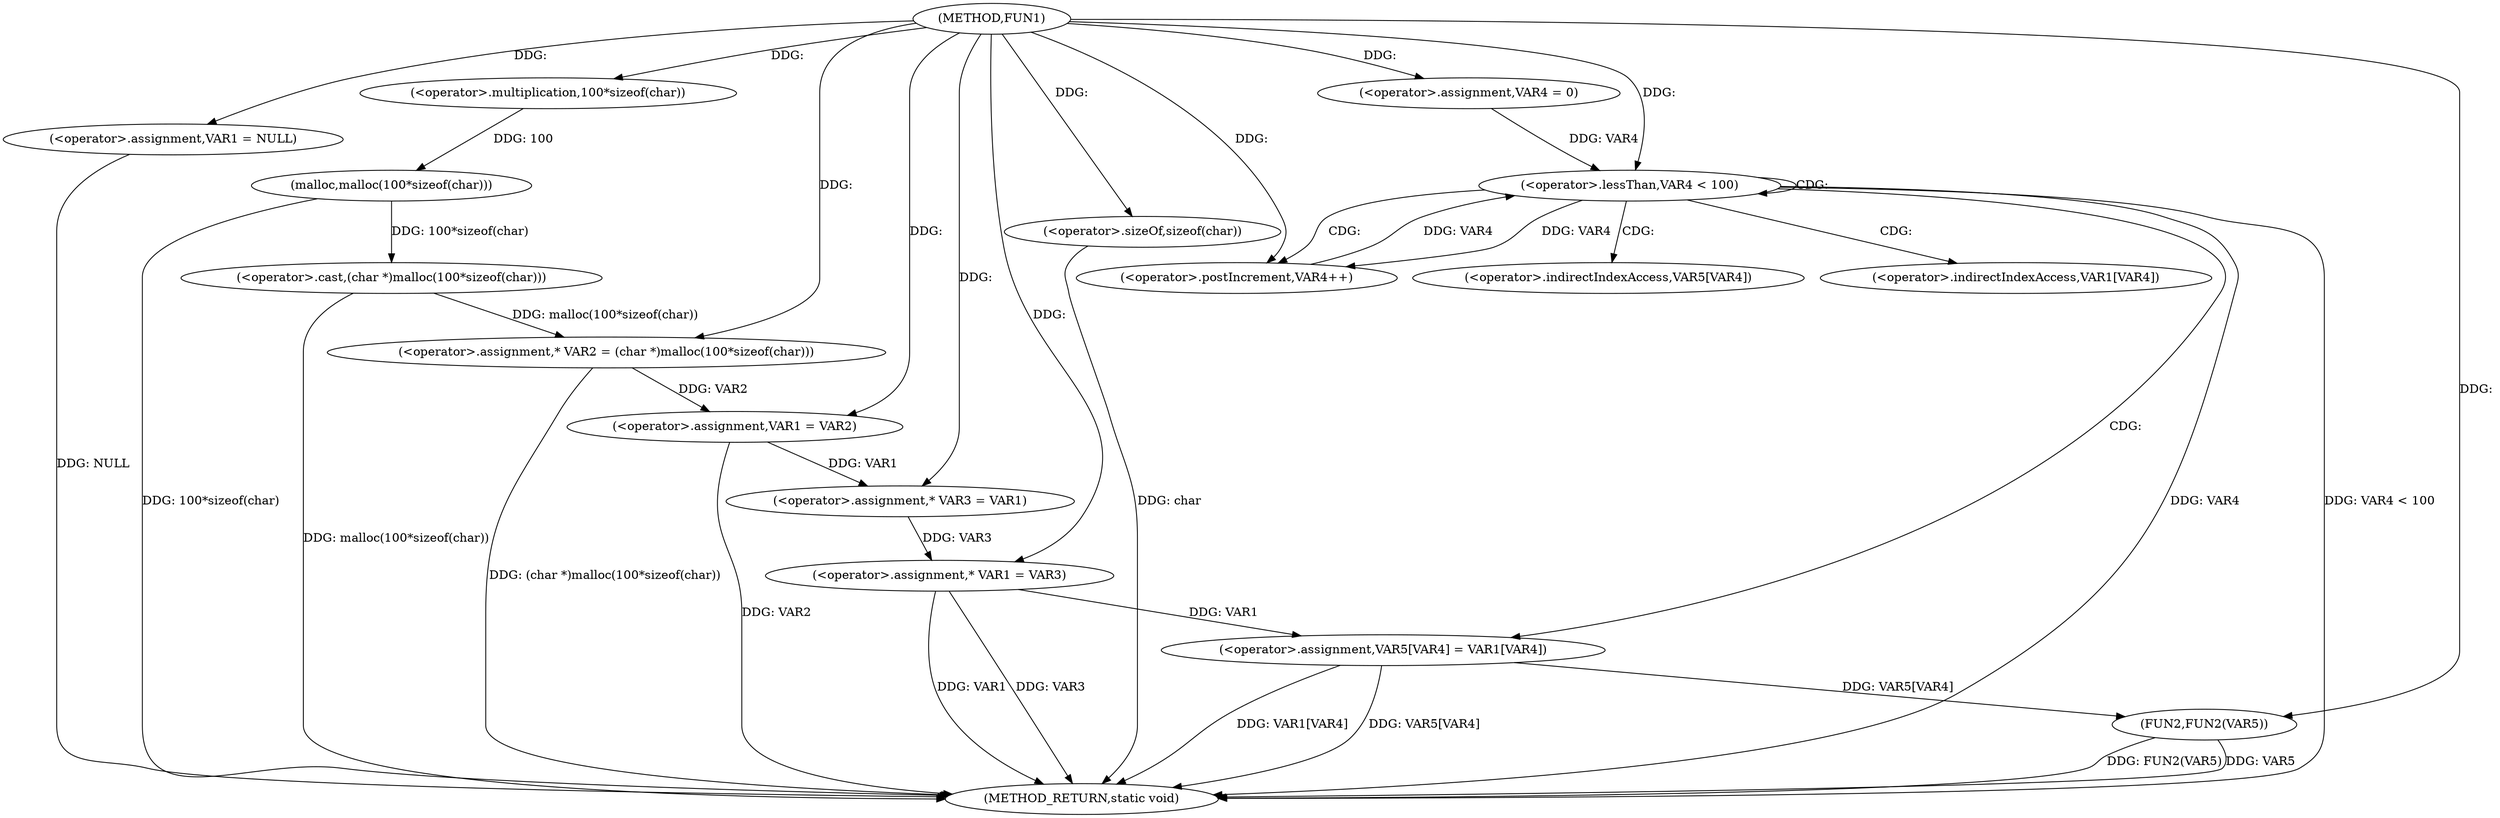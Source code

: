 digraph FUN1 {  
"1000100" [label = "(METHOD,FUN1)" ]
"1000151" [label = "(METHOD_RETURN,static void)" ]
"1000103" [label = "(<operator>.assignment,VAR1 = NULL)" ]
"1000108" [label = "(<operator>.assignment,* VAR2 = (char *)malloc(100*sizeof(char)))" ]
"1000110" [label = "(<operator>.cast,(char *)malloc(100*sizeof(char)))" ]
"1000112" [label = "(malloc,malloc(100*sizeof(char)))" ]
"1000113" [label = "(<operator>.multiplication,100*sizeof(char))" ]
"1000115" [label = "(<operator>.sizeOf,sizeof(char))" ]
"1000117" [label = "(<operator>.assignment,VAR1 = VAR2)" ]
"1000122" [label = "(<operator>.assignment,* VAR3 = VAR1)" ]
"1000126" [label = "(<operator>.assignment,* VAR1 = VAR3)" ]
"1000133" [label = "(<operator>.assignment,VAR4 = 0)" ]
"1000136" [label = "(<operator>.lessThan,VAR4 < 100)" ]
"1000139" [label = "(<operator>.postIncrement,VAR4++)" ]
"1000142" [label = "(<operator>.assignment,VAR5[VAR4] = VAR1[VAR4])" ]
"1000149" [label = "(FUN2,FUN2(VAR5))" ]
"1000143" [label = "(<operator>.indirectIndexAccess,VAR5[VAR4])" ]
"1000146" [label = "(<operator>.indirectIndexAccess,VAR1[VAR4])" ]
  "1000103" -> "1000151"  [ label = "DDG: NULL"] 
  "1000149" -> "1000151"  [ label = "DDG: FUN2(VAR5)"] 
  "1000126" -> "1000151"  [ label = "DDG: VAR1"] 
  "1000149" -> "1000151"  [ label = "DDG: VAR5"] 
  "1000126" -> "1000151"  [ label = "DDG: VAR3"] 
  "1000117" -> "1000151"  [ label = "DDG: VAR2"] 
  "1000142" -> "1000151"  [ label = "DDG: VAR1[VAR4]"] 
  "1000115" -> "1000151"  [ label = "DDG: char"] 
  "1000136" -> "1000151"  [ label = "DDG: VAR4"] 
  "1000110" -> "1000151"  [ label = "DDG: malloc(100*sizeof(char))"] 
  "1000112" -> "1000151"  [ label = "DDG: 100*sizeof(char)"] 
  "1000108" -> "1000151"  [ label = "DDG: (char *)malloc(100*sizeof(char))"] 
  "1000142" -> "1000151"  [ label = "DDG: VAR5[VAR4]"] 
  "1000136" -> "1000151"  [ label = "DDG: VAR4 < 100"] 
  "1000100" -> "1000103"  [ label = "DDG: "] 
  "1000110" -> "1000108"  [ label = "DDG: malloc(100*sizeof(char))"] 
  "1000100" -> "1000108"  [ label = "DDG: "] 
  "1000112" -> "1000110"  [ label = "DDG: 100*sizeof(char)"] 
  "1000113" -> "1000112"  [ label = "DDG: 100"] 
  "1000100" -> "1000113"  [ label = "DDG: "] 
  "1000100" -> "1000115"  [ label = "DDG: "] 
  "1000108" -> "1000117"  [ label = "DDG: VAR2"] 
  "1000100" -> "1000117"  [ label = "DDG: "] 
  "1000117" -> "1000122"  [ label = "DDG: VAR1"] 
  "1000100" -> "1000122"  [ label = "DDG: "] 
  "1000122" -> "1000126"  [ label = "DDG: VAR3"] 
  "1000100" -> "1000126"  [ label = "DDG: "] 
  "1000100" -> "1000133"  [ label = "DDG: "] 
  "1000139" -> "1000136"  [ label = "DDG: VAR4"] 
  "1000133" -> "1000136"  [ label = "DDG: VAR4"] 
  "1000100" -> "1000136"  [ label = "DDG: "] 
  "1000136" -> "1000139"  [ label = "DDG: VAR4"] 
  "1000100" -> "1000139"  [ label = "DDG: "] 
  "1000126" -> "1000142"  [ label = "DDG: VAR1"] 
  "1000142" -> "1000149"  [ label = "DDG: VAR5[VAR4]"] 
  "1000100" -> "1000149"  [ label = "DDG: "] 
  "1000136" -> "1000142"  [ label = "CDG: "] 
  "1000136" -> "1000139"  [ label = "CDG: "] 
  "1000136" -> "1000146"  [ label = "CDG: "] 
  "1000136" -> "1000143"  [ label = "CDG: "] 
  "1000136" -> "1000136"  [ label = "CDG: "] 
}

